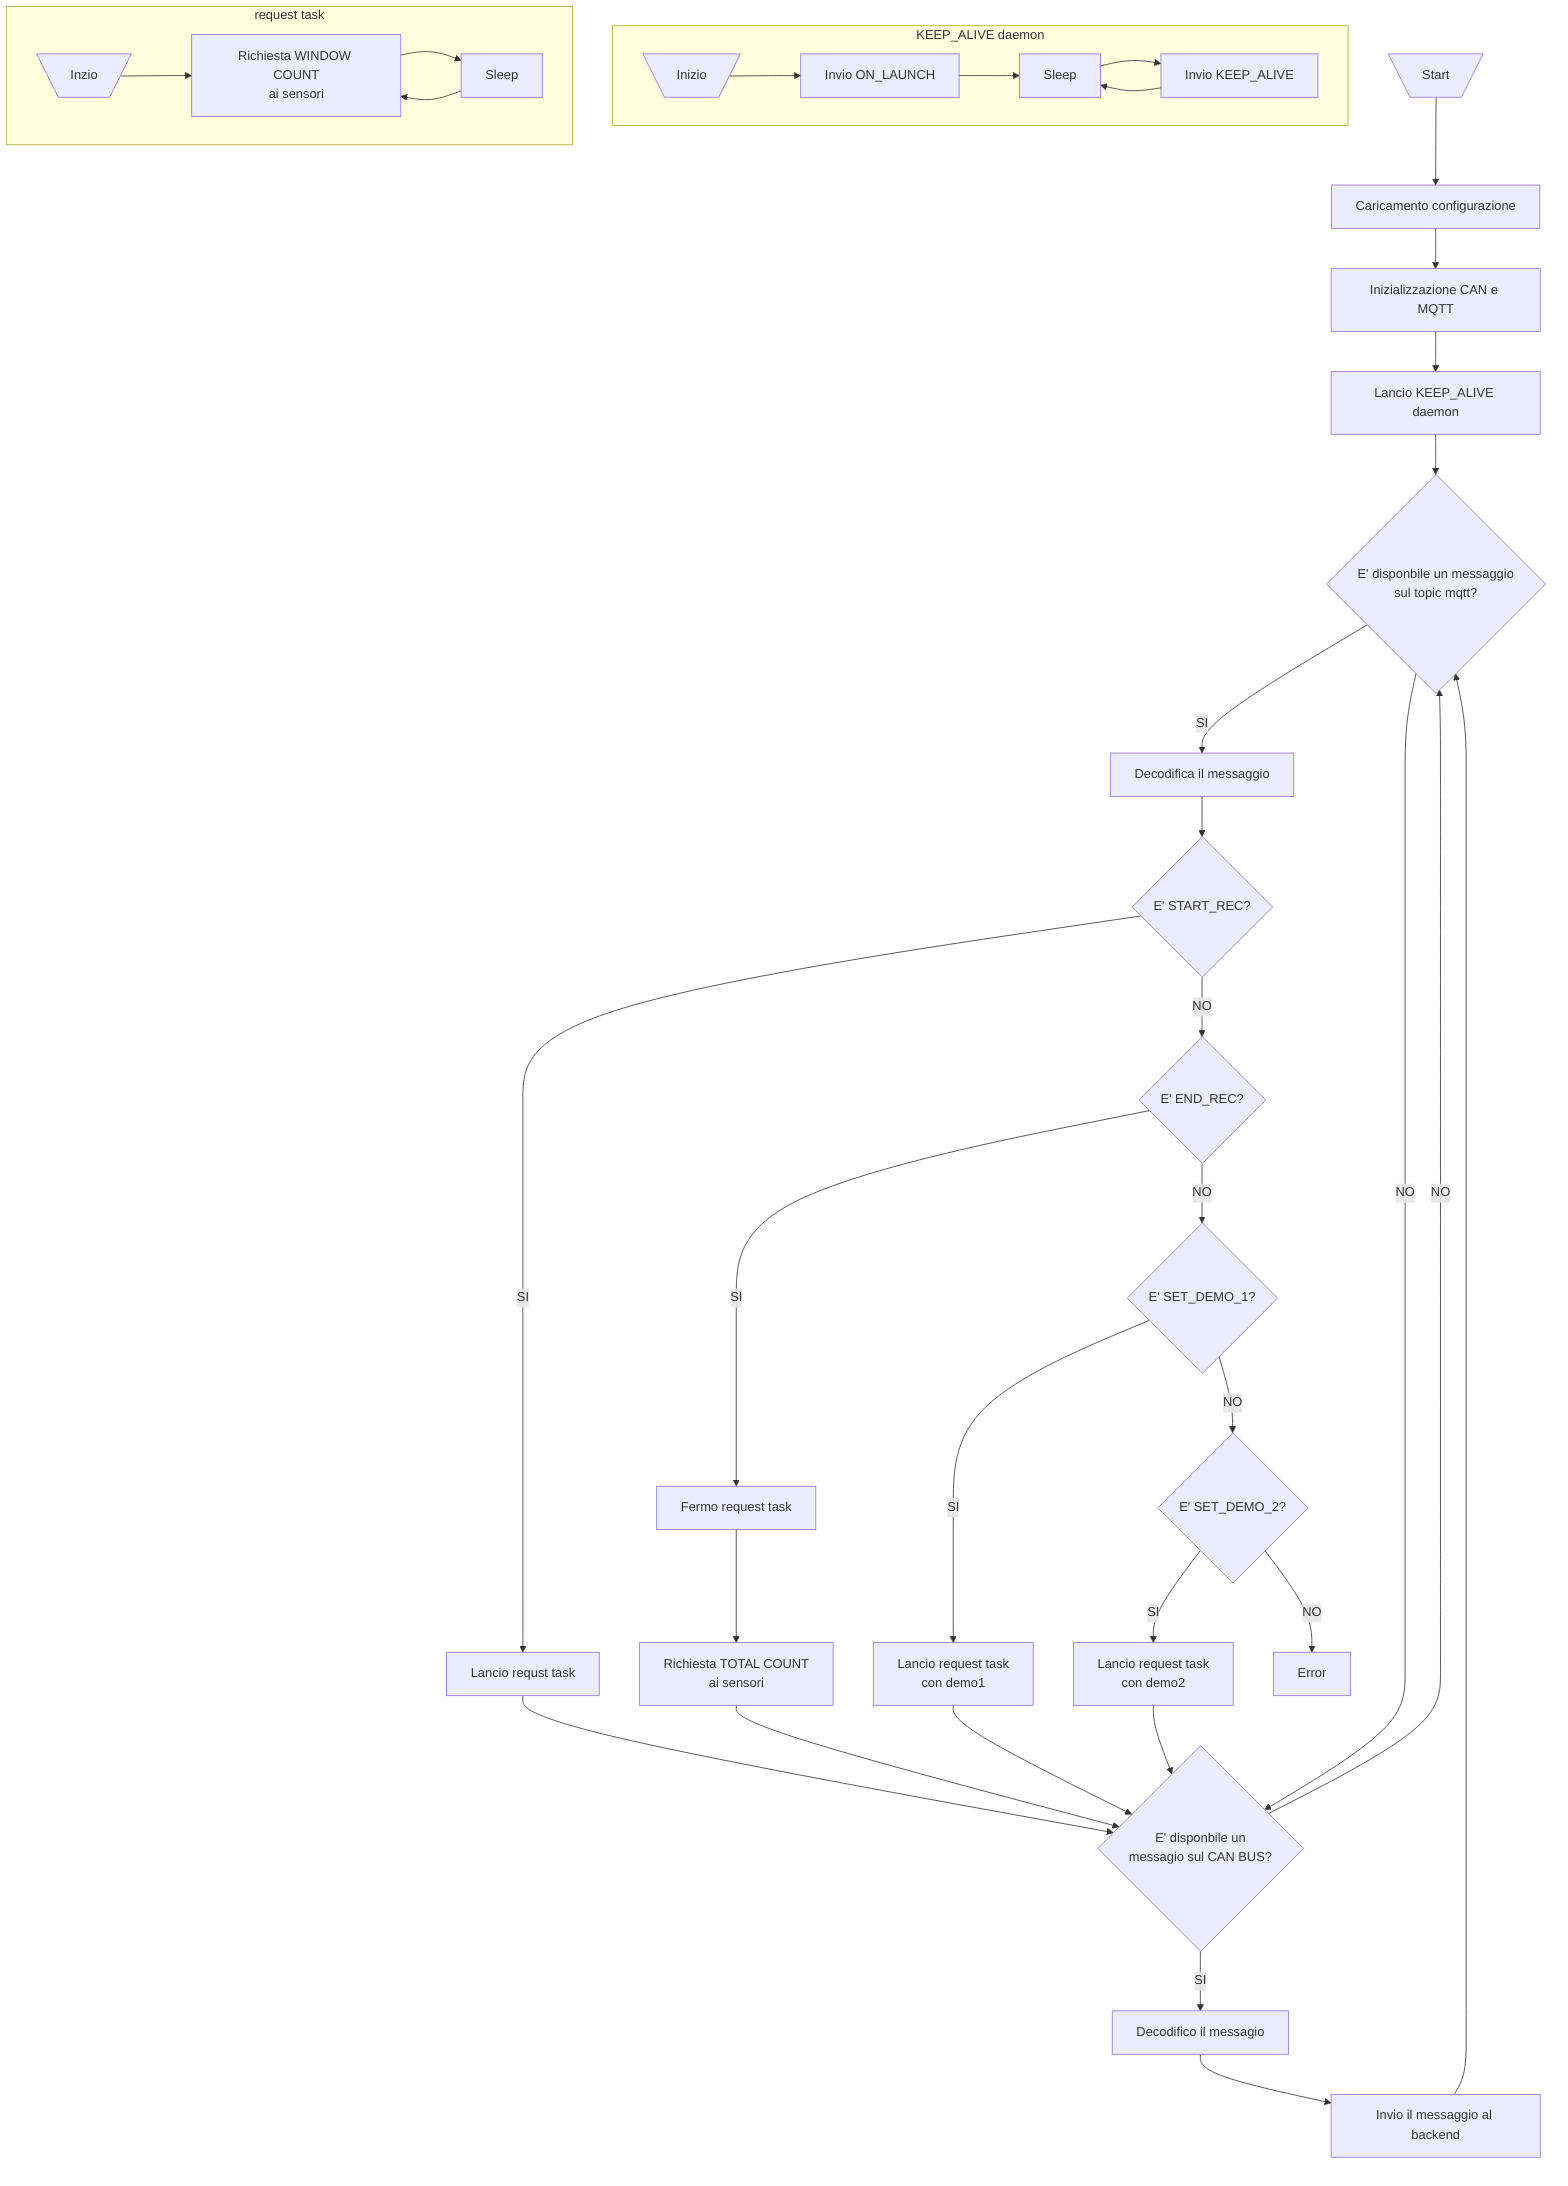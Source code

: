 flowchart TD;
A[\Start/] --> B[Caricamento configurazione]
B --> C[Inizializzazione CAN e MQTT]
C --> a[Lancio KEEP_ALIVE daemon]
a --> b{E' disponbile un messaggio<br />sul topic mqtt?}
b -- SI --> c[Decodifica il messaggio]
c --> d{E' START_REC?}
d -- SI --> e[Lancio requst task]
d -- NO --> f{E' END_REC?}
f -- SI --> h[Fermo request task]
h --> M[Richiesta TOTAL COUNT\nai sensori]
f -- NO --> g{E' SET_DEMO_1?}
g -- SI --> N[Lancio request task\ncon demo1]
g -- NO --> O{E' SET_DEMO_2?}
O -- SI --> R[Lancio request task\ncon demo2]
O -- NO --> Q[Error]
e --> i
M --> i
N --> i
R --> i

b -- NO --> i{E' disponbile un<br />messagio sul CAN BUS?}
i -- NO --> b
i -- SI --> j[Decodifico il messagio]
j --> k[Invio il messaggio al backend]
k --> b

subgraph KEEP_ALIVE daemon
  L[\Inizio/] --> D[Invio ON_LAUNCH]
  D --> E[Sleep]
  E --> F[Invio KEEP_ALIVE]
  F --> E
end

subgraph request task
  G[\Inzio/] --> H[Richiesta WINDOW COUNT\nai sensori]
  H --> P[Sleep]
  P --> H
end